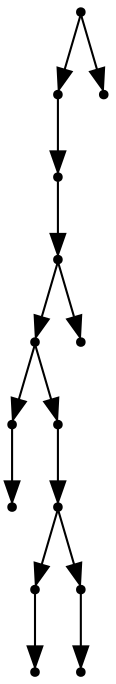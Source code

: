 digraph {
  14 [shape=point];
  12 [shape=point];
  11 [shape=point];
  10 [shape=point];
  8 [shape=point];
  1 [shape=point];
  0 [shape=point];
  7 [shape=point];
  6 [shape=point];
  3 [shape=point];
  2 [shape=point];
  5 [shape=point];
  4 [shape=point];
  9 [shape=point];
  13 [shape=point];
14 -> 12;
12 -> 11;
11 -> 10;
10 -> 8;
8 -> 1;
1 -> 0;
8 -> 7;
7 -> 6;
6 -> 3;
3 -> 2;
6 -> 5;
5 -> 4;
10 -> 9;
14 -> 13;
}
